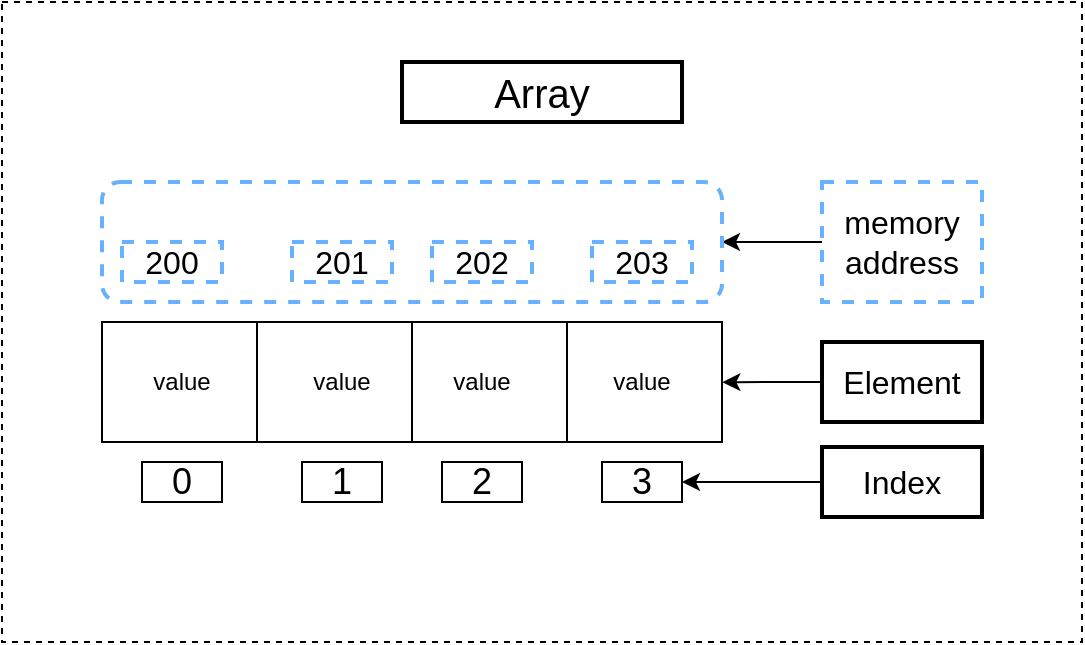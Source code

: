 <mxfile version="14.1.2" type="github">
  <diagram id="bi9RlDIyEu_Xhf9pTB_6" name="Page-1">
    <mxGraphModel dx="786" dy="1163" grid="1" gridSize="10" guides="1" tooltips="1" connect="1" arrows="1" fold="1" page="1" pageScale="1" pageWidth="827" pageHeight="1169" math="0" shadow="0">
      <root>
        <mxCell id="0" />
        <mxCell id="1" parent="0" />
        <mxCell id="3eiWOd3OzPt7d0_V_95u-1" value="" style="rounded=0;whiteSpace=wrap;html=1;" parent="1" vertex="1">
          <mxGeometry x="230" y="170" width="310" height="60" as="geometry" />
        </mxCell>
        <mxCell id="3eiWOd3OzPt7d0_V_95u-2" value="" style="endArrow=none;html=1;entryX=0.25;entryY=0;entryDx=0;entryDy=0;exitX=0.25;exitY=1;exitDx=0;exitDy=0;" parent="1" source="3eiWOd3OzPt7d0_V_95u-1" target="3eiWOd3OzPt7d0_V_95u-1" edge="1">
          <mxGeometry width="50" height="50" relative="1" as="geometry">
            <mxPoint x="385" y="110" as="sourcePoint" />
            <mxPoint x="360" y="260" as="targetPoint" />
          </mxGeometry>
        </mxCell>
        <mxCell id="3eiWOd3OzPt7d0_V_95u-3" value="" style="endArrow=none;html=1;entryX=0.5;entryY=0;entryDx=0;entryDy=0;exitX=0.5;exitY=1;exitDx=0;exitDy=0;" parent="1" source="3eiWOd3OzPt7d0_V_95u-1" target="3eiWOd3OzPt7d0_V_95u-1" edge="1">
          <mxGeometry width="50" height="50" relative="1" as="geometry">
            <mxPoint x="630" y="160" as="sourcePoint" />
            <mxPoint x="440" y="300" as="targetPoint" />
          </mxGeometry>
        </mxCell>
        <mxCell id="3eiWOd3OzPt7d0_V_95u-4" value="" style="endArrow=none;html=1;entryX=0.75;entryY=0;entryDx=0;entryDy=0;exitX=0.75;exitY=1;exitDx=0;exitDy=0;" parent="1" source="3eiWOd3OzPt7d0_V_95u-1" target="3eiWOd3OzPt7d0_V_95u-1" edge="1">
          <mxGeometry width="50" height="50" relative="1" as="geometry">
            <mxPoint x="390" y="350" as="sourcePoint" />
            <mxPoint x="440" y="300" as="targetPoint" />
          </mxGeometry>
        </mxCell>
        <mxCell id="3eiWOd3OzPt7d0_V_95u-5" value="&lt;font style=&quot;font-size: 18px&quot;&gt;0&lt;/font&gt;" style="text;html=1;fillColor=none;align=center;verticalAlign=middle;whiteSpace=wrap;rounded=0;strokeColor=#000000;" parent="1" vertex="1">
          <mxGeometry x="250" y="240" width="40" height="20" as="geometry" />
        </mxCell>
        <mxCell id="3eiWOd3OzPt7d0_V_95u-6" value="&lt;font style=&quot;font-size: 18px&quot;&gt;1&lt;/font&gt;" style="text;html=1;fillColor=none;align=center;verticalAlign=middle;whiteSpace=wrap;rounded=0;strokeColor=#000000;" parent="1" vertex="1">
          <mxGeometry x="330" y="240" width="40" height="20" as="geometry" />
        </mxCell>
        <mxCell id="3eiWOd3OzPt7d0_V_95u-7" value="&lt;font style=&quot;font-size: 18px&quot;&gt;2&lt;/font&gt;" style="text;html=1;fillColor=none;align=center;verticalAlign=middle;whiteSpace=wrap;rounded=0;strokeColor=#000000;" parent="1" vertex="1">
          <mxGeometry x="400" y="240" width="40" height="20" as="geometry" />
        </mxCell>
        <mxCell id="3eiWOd3OzPt7d0_V_95u-8" value="&lt;font style=&quot;font-size: 18px&quot;&gt;3&lt;/font&gt;" style="text;html=1;fillColor=none;align=center;verticalAlign=middle;whiteSpace=wrap;rounded=0;strokeColor=#000000;" parent="1" vertex="1">
          <mxGeometry x="480" y="240" width="40" height="20" as="geometry" />
        </mxCell>
        <mxCell id="3eiWOd3OzPt7d0_V_95u-12" value="value" style="text;html=1;strokeColor=none;fillColor=none;align=center;verticalAlign=middle;whiteSpace=wrap;rounded=0;" parent="1" vertex="1">
          <mxGeometry x="480" y="190" width="40" height="20" as="geometry" />
        </mxCell>
        <mxCell id="3eiWOd3OzPt7d0_V_95u-13" value="value" style="text;html=1;strokeColor=none;fillColor=none;align=center;verticalAlign=middle;whiteSpace=wrap;rounded=0;" parent="1" vertex="1">
          <mxGeometry x="400" y="190" width="40" height="20" as="geometry" />
        </mxCell>
        <mxCell id="3eiWOd3OzPt7d0_V_95u-14" value="value" style="text;html=1;strokeColor=none;fillColor=none;align=center;verticalAlign=middle;whiteSpace=wrap;rounded=0;" parent="1" vertex="1">
          <mxGeometry x="330" y="190" width="40" height="20" as="geometry" />
        </mxCell>
        <mxCell id="3eiWOd3OzPt7d0_V_95u-15" value="value" style="text;html=1;strokeColor=none;fillColor=none;align=center;verticalAlign=middle;whiteSpace=wrap;rounded=0;" parent="1" vertex="1">
          <mxGeometry x="250" y="190" width="40" height="20" as="geometry" />
        </mxCell>
        <mxCell id="PNfvB2rRHvDQzaKIgHbL-2" value="&lt;font style=&quot;font-size: 20px&quot;&gt;Array&lt;/font&gt;" style="text;html=1;fillColor=none;align=center;verticalAlign=middle;whiteSpace=wrap;rounded=0;strokeColor=#000000;strokeWidth=2;" vertex="1" parent="1">
          <mxGeometry x="380" y="40" width="140" height="30" as="geometry" />
        </mxCell>
        <mxCell id="PNfvB2rRHvDQzaKIgHbL-3" value="&lt;font style=&quot;font-size: 16px&quot;&gt;200&lt;/font&gt;" style="text;html=1;fillColor=none;align=center;verticalAlign=middle;whiteSpace=wrap;rounded=0;dashed=1;strokeColor=#66B2FF;strokeWidth=2;" vertex="1" parent="1">
          <mxGeometry x="240" y="130" width="50" height="20" as="geometry" />
        </mxCell>
        <mxCell id="PNfvB2rRHvDQzaKIgHbL-4" value="&lt;font style=&quot;font-size: 16px&quot;&gt;201&lt;/font&gt;" style="text;html=1;fillColor=none;align=center;verticalAlign=middle;whiteSpace=wrap;rounded=0;dashed=1;strokeColor=#66B2FF;strokeWidth=2;" vertex="1" parent="1">
          <mxGeometry x="325" y="130" width="50" height="20" as="geometry" />
        </mxCell>
        <mxCell id="PNfvB2rRHvDQzaKIgHbL-5" value="&lt;font style=&quot;font-size: 16px&quot;&gt;202&lt;/font&gt;" style="text;html=1;fillColor=none;align=center;verticalAlign=middle;whiteSpace=wrap;rounded=0;dashed=1;strokeColor=#66B2FF;strokeWidth=2;" vertex="1" parent="1">
          <mxGeometry x="395" y="130" width="50" height="20" as="geometry" />
        </mxCell>
        <mxCell id="PNfvB2rRHvDQzaKIgHbL-6" value="&lt;font style=&quot;font-size: 16px&quot;&gt;203&lt;/font&gt;" style="text;html=1;fillColor=none;align=center;verticalAlign=middle;whiteSpace=wrap;rounded=0;dashed=1;strokeColor=#66B2FF;strokeWidth=2;" vertex="1" parent="1">
          <mxGeometry x="475" y="130" width="50" height="20" as="geometry" />
        </mxCell>
        <mxCell id="PNfvB2rRHvDQzaKIgHbL-9" style="edgeStyle=orthogonalEdgeStyle;rounded=0;orthogonalLoop=1;jettySize=auto;html=1;exitX=0;exitY=0.5;exitDx=0;exitDy=0;entryX=1;entryY=0.5;entryDx=0;entryDy=0;" edge="1" parent="1" source="PNfvB2rRHvDQzaKIgHbL-7" target="PNfvB2rRHvDQzaKIgHbL-8">
          <mxGeometry relative="1" as="geometry" />
        </mxCell>
        <mxCell id="PNfvB2rRHvDQzaKIgHbL-7" value="&lt;font style=&quot;font-size: 16px&quot;&gt;memory address&lt;/font&gt;" style="text;html=1;fillColor=none;align=center;verticalAlign=middle;whiteSpace=wrap;rounded=0;dashed=1;strokeColor=#66B2FF;strokeWidth=2;" vertex="1" parent="1">
          <mxGeometry x="590" y="100" width="80" height="60" as="geometry" />
        </mxCell>
        <mxCell id="PNfvB2rRHvDQzaKIgHbL-8" value="" style="rounded=1;whiteSpace=wrap;html=1;dashed=1;strokeColor=#66B2FF;strokeWidth=2;fillColor=none;" vertex="1" parent="1">
          <mxGeometry x="230" y="100" width="310" height="60" as="geometry" />
        </mxCell>
        <mxCell id="PNfvB2rRHvDQzaKIgHbL-10" value="&lt;font style=&quot;font-size: 16px&quot;&gt;Element&lt;/font&gt;" style="text;html=1;fillColor=none;align=center;verticalAlign=middle;whiteSpace=wrap;rounded=0;strokeColor=#000000;strokeWidth=2;" vertex="1" parent="1">
          <mxGeometry x="590" y="180" width="80" height="40" as="geometry" />
        </mxCell>
        <mxCell id="PNfvB2rRHvDQzaKIgHbL-14" value="" style="endArrow=classic;html=1;entryX=0.763;entryY=0.536;entryDx=0;entryDy=0;entryPerimeter=0;exitX=0;exitY=0.5;exitDx=0;exitDy=0;" edge="1" parent="1" source="PNfvB2rRHvDQzaKIgHbL-10">
          <mxGeometry width="50" height="50" relative="1" as="geometry">
            <mxPoint x="380" y="600" as="sourcePoint" />
            <mxPoint x="540.17" y="200.08" as="targetPoint" />
          </mxGeometry>
        </mxCell>
        <mxCell id="PNfvB2rRHvDQzaKIgHbL-17" style="edgeStyle=orthogonalEdgeStyle;rounded=0;orthogonalLoop=1;jettySize=auto;html=1;exitX=0;exitY=0.5;exitDx=0;exitDy=0;entryX=1;entryY=0.5;entryDx=0;entryDy=0;" edge="1" parent="1" source="PNfvB2rRHvDQzaKIgHbL-15" target="3eiWOd3OzPt7d0_V_95u-8">
          <mxGeometry relative="1" as="geometry" />
        </mxCell>
        <mxCell id="PNfvB2rRHvDQzaKIgHbL-15" value="&lt;font style=&quot;font-size: 16px&quot;&gt;Index&lt;/font&gt;" style="text;html=1;fillColor=none;align=center;verticalAlign=middle;whiteSpace=wrap;rounded=0;strokeColor=#000000;strokeWidth=2;" vertex="1" parent="1">
          <mxGeometry x="590" y="232.5" width="80" height="35" as="geometry" />
        </mxCell>
        <mxCell id="PNfvB2rRHvDQzaKIgHbL-18" value="" style="rounded=0;whiteSpace=wrap;html=1;strokeColor=#000000;strokeWidth=1;fillColor=none;dashed=1;" vertex="1" parent="1">
          <mxGeometry x="180" y="10" width="540" height="320" as="geometry" />
        </mxCell>
      </root>
    </mxGraphModel>
  </diagram>
</mxfile>
